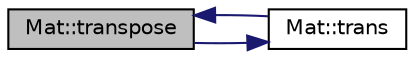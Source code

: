 digraph "Mat::transpose"
{
 // INTERACTIVE_SVG=YES
 // LATEX_PDF_SIZE
  edge [fontname="Helvetica",fontsize="10",labelfontname="Helvetica",labelfontsize="10"];
  node [fontname="Helvetica",fontsize="10",shape=record];
  rankdir="LR";
  Node107 [label="Mat::transpose",height=0.2,width=0.4,color="black", fillcolor="grey75", style="filled", fontcolor="black",tooltip=" "];
  Node107 -> Node108 [color="midnightblue",fontsize="10",style="solid",fontname="Helvetica"];
  Node108 [label="Mat::trans",height=0.2,width=0.4,color="black", fillcolor="white", style="filled",URL="$class_mat.html#aa2864c30e68caf29f400bb98295aa6a3",tooltip=" "];
  Node108 -> Node107 [color="midnightblue",fontsize="10",style="solid",fontname="Helvetica"];
}
